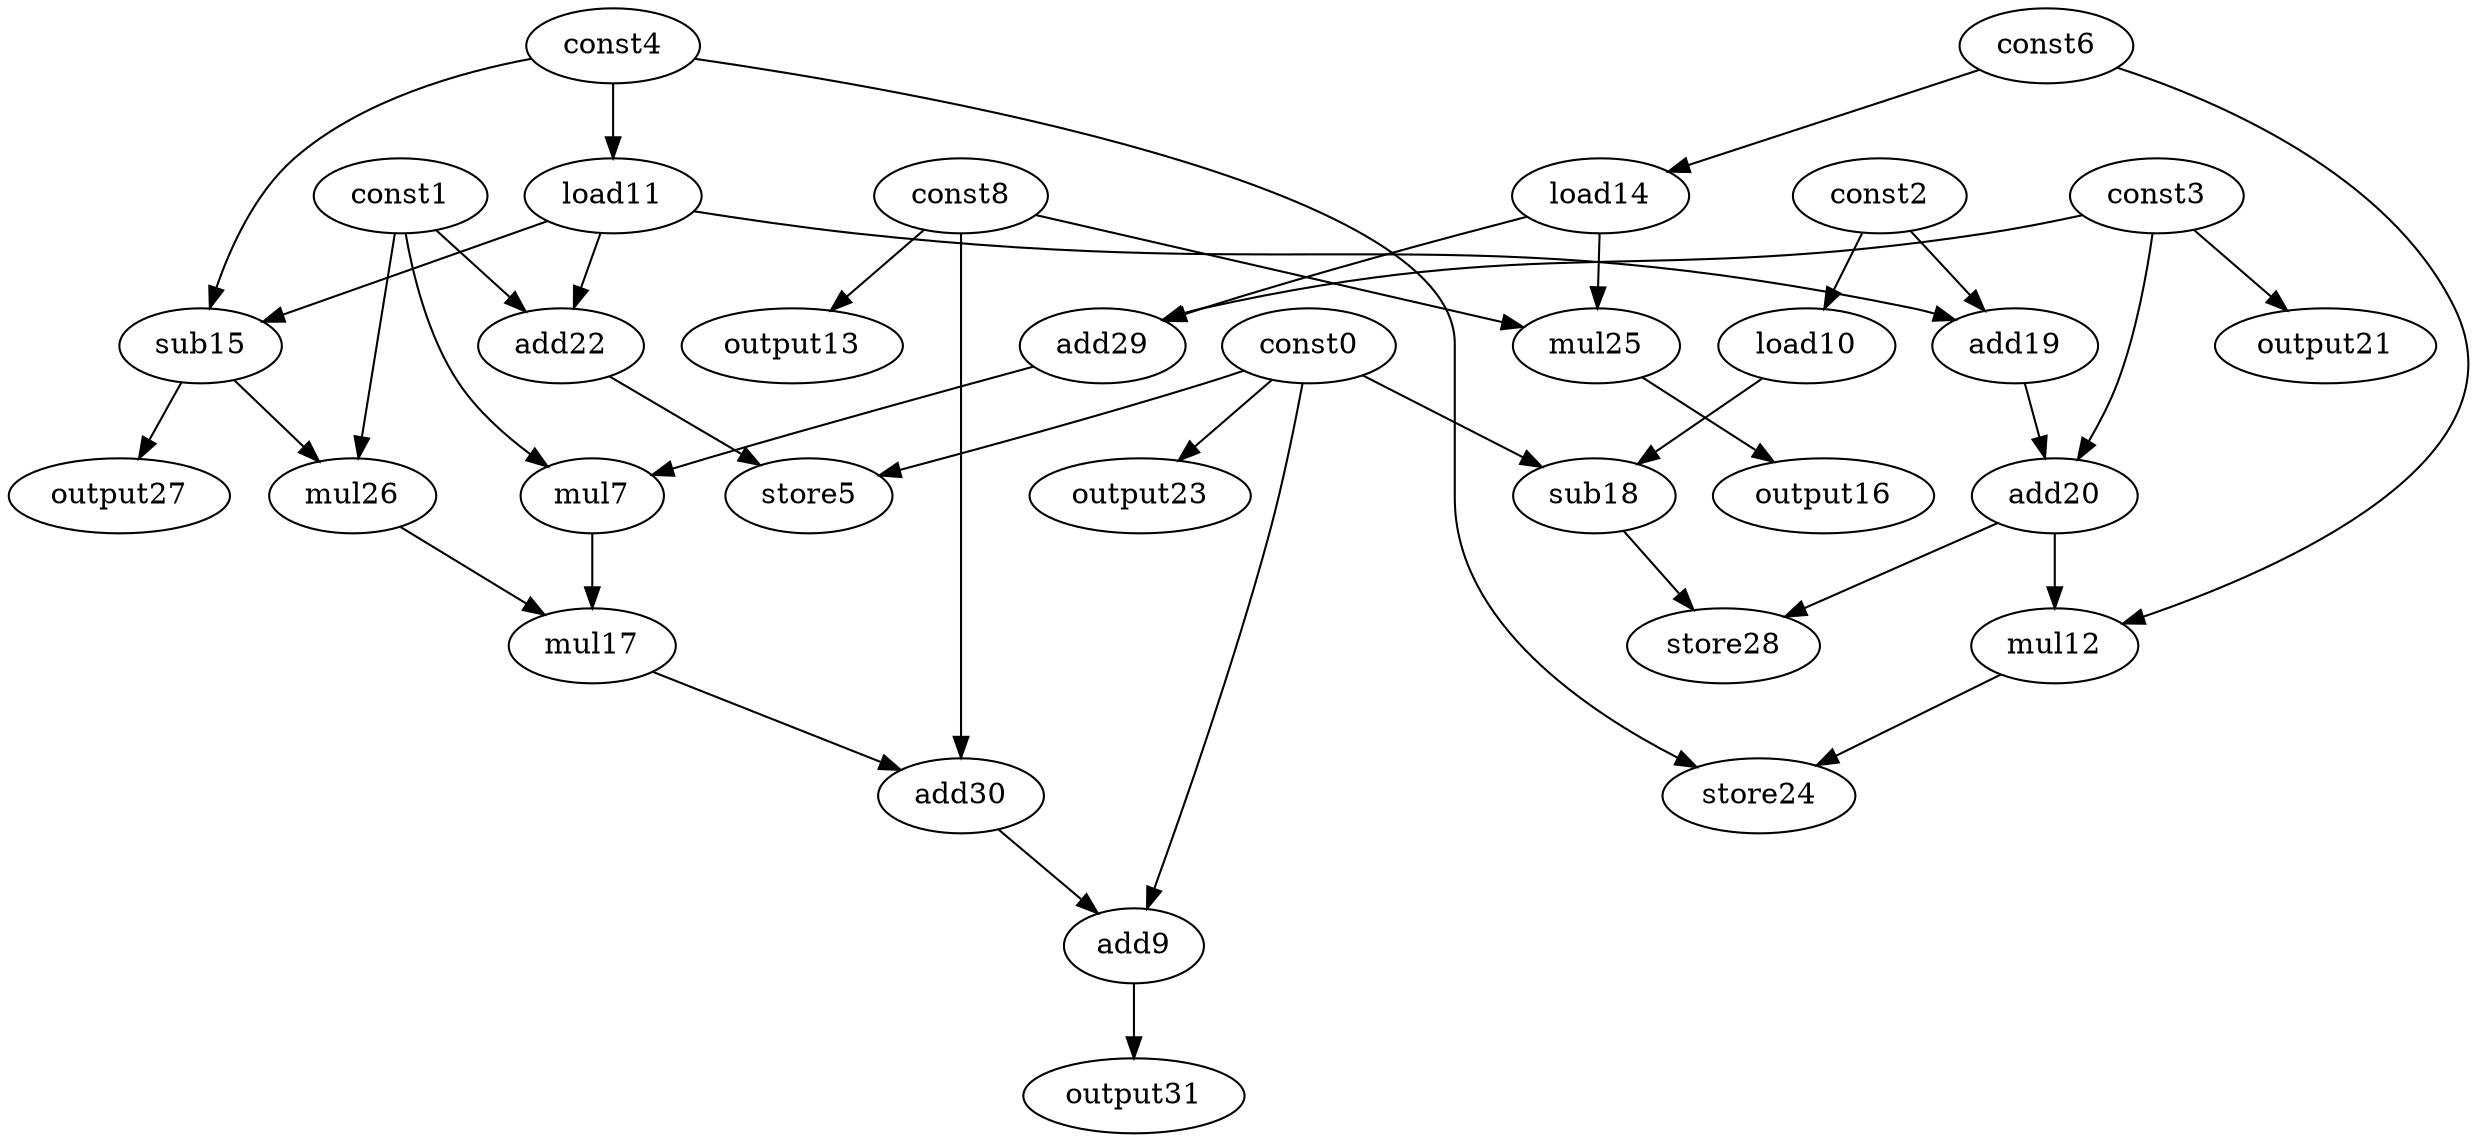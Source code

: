 digraph G { 
const0[opcode=const]; 
const1[opcode=const]; 
const2[opcode=const]; 
const3[opcode=const]; 
const4[opcode=const]; 
store5[opcode=store]; 
const6[opcode=const]; 
mul7[opcode=mul]; 
const8[opcode=const]; 
add9[opcode=add]; 
load10[opcode=load]; 
load11[opcode=load]; 
mul12[opcode=mul]; 
output13[opcode=output]; 
load14[opcode=load]; 
sub15[opcode=sub]; 
output16[opcode=output]; 
mul17[opcode=mul]; 
sub18[opcode=sub]; 
add19[opcode=add]; 
add20[opcode=add]; 
output21[opcode=output]; 
add22[opcode=add]; 
output23[opcode=output]; 
store24[opcode=store]; 
mul25[opcode=mul]; 
mul26[opcode=mul]; 
output27[opcode=output]; 
store28[opcode=store]; 
add29[opcode=add]; 
add30[opcode=add]; 
output31[opcode=output]; 
const2->load10[operand=0];
const4->load11[operand=0];
const8->output13[operand=0];
const6->load14[operand=0];
const3->output21[operand=0];
const0->output23[operand=0];
load11->sub15[operand=0];
const4->sub15[operand=1];
const0->sub18[operand=0];
load10->sub18[operand=1];
const2->add19[operand=0];
load11->add19[operand=1];
const1->add22[operand=0];
load11->add22[operand=1];
const8->mul25[operand=0];
load14->mul25[operand=1];
const3->add29[operand=0];
load14->add29[operand=1];
const0->store5[operand=0];
add22->store5[operand=1];
const1->mul7[operand=0];
add29->mul7[operand=1];
mul25->output16[operand=0];
const3->add20[operand=0];
add19->add20[operand=1];
const1->mul26[operand=0];
sub15->mul26[operand=1];
sub15->output27[operand=0];
add20->mul12[operand=0];
const6->mul12[operand=1];
mul26->mul17[operand=0];
mul7->mul17[operand=1];
sub18->store28[operand=0];
add20->store28[operand=1];
mul12->store24[operand=0];
const4->store24[operand=1];
const8->add30[operand=0];
mul17->add30[operand=1];
const0->add9[operand=0];
add30->add9[operand=1];
add9->output31[operand=0];
}
